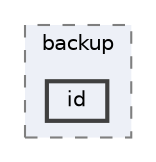 digraph "resources/lang/vendor/backup/id"
{
 // LATEX_PDF_SIZE
  bgcolor="transparent";
  edge [fontname=Helvetica,fontsize=10,labelfontname=Helvetica,labelfontsize=10];
  node [fontname=Helvetica,fontsize=10,shape=box,height=0.2,width=0.4];
  compound=true
  subgraph clusterdir_57578f4ecb69cb9972077bef8fcc0dec {
    graph [ bgcolor="#edf0f7", pencolor="grey50", label="backup", fontname=Helvetica,fontsize=10 style="filled,dashed", URL="dir_57578f4ecb69cb9972077bef8fcc0dec.html",tooltip=""]
  dir_4a7c34c230f1981b58be798daf84b1ff [label="id", fillcolor="#edf0f7", color="grey25", style="filled,bold", URL="dir_4a7c34c230f1981b58be798daf84b1ff.html",tooltip=""];
  }
}

